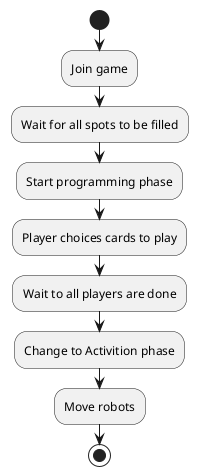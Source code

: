@startuml
'https://plantuml.com/activity-diagram-beta

start

:Join game;
:Wait for all spots to be filled;
:Start programming phase;
:Player choices cards to play;
:Wait to all players are done;
:Change to Activition phase;
:Move robots;

stop

@enduml
